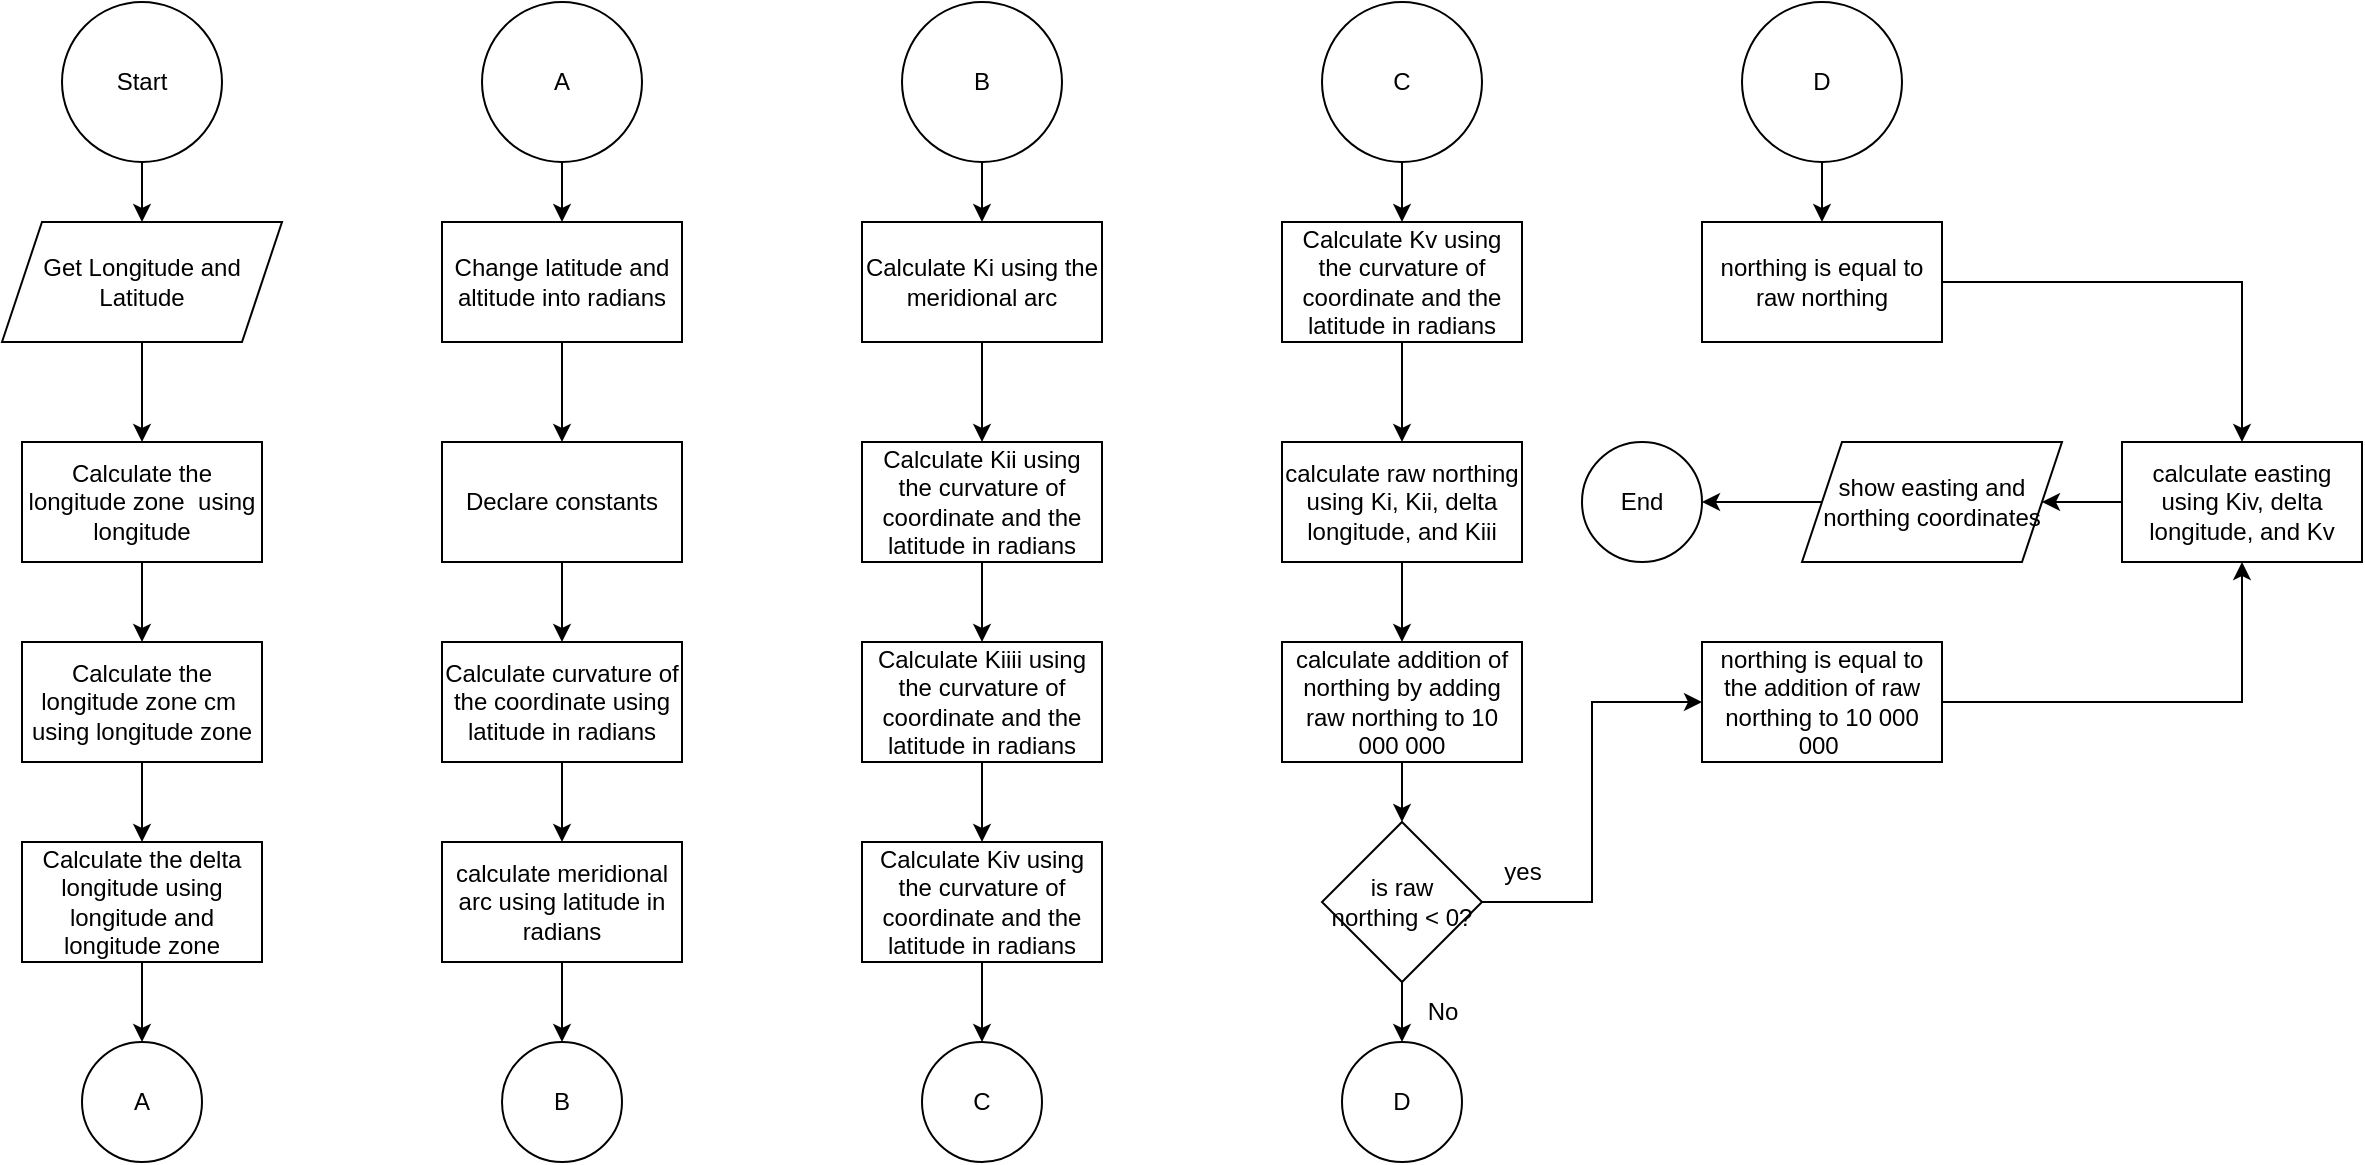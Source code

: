 <mxfile version="20.4.0" type="github">
  <diagram id="x3zPfgm4_c-Ik43X_LJ4" name="Page-1">
    <mxGraphModel dx="964" dy="621" grid="1" gridSize="10" guides="1" tooltips="1" connect="1" arrows="1" fold="1" page="1" pageScale="1" pageWidth="850" pageHeight="1100" math="0" shadow="0">
      <root>
        <mxCell id="0" />
        <mxCell id="1" parent="0" />
        <mxCell id="FE3DAwUlsIadKMjj8TfP-3" style="edgeStyle=orthogonalEdgeStyle;rounded=0;orthogonalLoop=1;jettySize=auto;html=1;entryX=0.5;entryY=0;entryDx=0;entryDy=0;" parent="1" source="FE3DAwUlsIadKMjj8TfP-1" target="FE3DAwUlsIadKMjj8TfP-2" edge="1">
          <mxGeometry relative="1" as="geometry" />
        </mxCell>
        <mxCell id="FE3DAwUlsIadKMjj8TfP-1" value="Start" style="ellipse;whiteSpace=wrap;html=1;aspect=fixed;" parent="1" vertex="1">
          <mxGeometry x="90" y="20" width="80" height="80" as="geometry" />
        </mxCell>
        <mxCell id="FE3DAwUlsIadKMjj8TfP-5" style="edgeStyle=orthogonalEdgeStyle;rounded=0;orthogonalLoop=1;jettySize=auto;html=1;entryX=0.5;entryY=0;entryDx=0;entryDy=0;" parent="1" source="FE3DAwUlsIadKMjj8TfP-2" target="FE3DAwUlsIadKMjj8TfP-4" edge="1">
          <mxGeometry relative="1" as="geometry" />
        </mxCell>
        <mxCell id="FE3DAwUlsIadKMjj8TfP-2" value="Get Longitude and Latitude" style="shape=parallelogram;perimeter=parallelogramPerimeter;whiteSpace=wrap;html=1;fixedSize=1;" parent="1" vertex="1">
          <mxGeometry x="60" y="130" width="140" height="60" as="geometry" />
        </mxCell>
        <mxCell id="FE3DAwUlsIadKMjj8TfP-7" style="edgeStyle=orthogonalEdgeStyle;rounded=0;orthogonalLoop=1;jettySize=auto;html=1;entryX=0.5;entryY=0;entryDx=0;entryDy=0;" parent="1" source="FE3DAwUlsIadKMjj8TfP-4" target="FE3DAwUlsIadKMjj8TfP-6" edge="1">
          <mxGeometry relative="1" as="geometry" />
        </mxCell>
        <mxCell id="FE3DAwUlsIadKMjj8TfP-4" value="Calculate the longitude zone&amp;nbsp; using longitude" style="rounded=0;whiteSpace=wrap;html=1;" parent="1" vertex="1">
          <mxGeometry x="70" y="240" width="120" height="60" as="geometry" />
        </mxCell>
        <mxCell id="FE3DAwUlsIadKMjj8TfP-9" style="edgeStyle=orthogonalEdgeStyle;rounded=0;orthogonalLoop=1;jettySize=auto;html=1;entryX=0.5;entryY=0;entryDx=0;entryDy=0;" parent="1" source="FE3DAwUlsIadKMjj8TfP-6" target="FE3DAwUlsIadKMjj8TfP-8" edge="1">
          <mxGeometry relative="1" as="geometry" />
        </mxCell>
        <mxCell id="FE3DAwUlsIadKMjj8TfP-6" value="Calculate the longitude zone cm&amp;nbsp; using longitude zone" style="rounded=0;whiteSpace=wrap;html=1;" parent="1" vertex="1">
          <mxGeometry x="70" y="340" width="120" height="60" as="geometry" />
        </mxCell>
        <mxCell id="FE3DAwUlsIadKMjj8TfP-13" style="edgeStyle=orthogonalEdgeStyle;rounded=0;orthogonalLoop=1;jettySize=auto;html=1;entryX=0.5;entryY=0;entryDx=0;entryDy=0;" parent="1" source="FE3DAwUlsIadKMjj8TfP-8" target="FE3DAwUlsIadKMjj8TfP-12" edge="1">
          <mxGeometry relative="1" as="geometry" />
        </mxCell>
        <mxCell id="FE3DAwUlsIadKMjj8TfP-8" value="Calculate the delta longitude using longitude and longitude zone" style="rounded=0;whiteSpace=wrap;html=1;" parent="1" vertex="1">
          <mxGeometry x="70" y="440" width="120" height="60" as="geometry" />
        </mxCell>
        <mxCell id="FE3DAwUlsIadKMjj8TfP-17" value="" style="edgeStyle=orthogonalEdgeStyle;rounded=0;orthogonalLoop=1;jettySize=auto;html=1;" parent="1" source="FE3DAwUlsIadKMjj8TfP-10" target="FE3DAwUlsIadKMjj8TfP-16" edge="1">
          <mxGeometry relative="1" as="geometry" />
        </mxCell>
        <mxCell id="FE3DAwUlsIadKMjj8TfP-10" value="Change latitude and altitude into radians" style="rounded=0;whiteSpace=wrap;html=1;" parent="1" vertex="1">
          <mxGeometry x="280" y="130" width="120" height="60" as="geometry" />
        </mxCell>
        <mxCell id="FE3DAwUlsIadKMjj8TfP-12" value="A" style="ellipse;whiteSpace=wrap;html=1;aspect=fixed;" parent="1" vertex="1">
          <mxGeometry x="100" y="540" width="60" height="60" as="geometry" />
        </mxCell>
        <mxCell id="FE3DAwUlsIadKMjj8TfP-15" style="edgeStyle=orthogonalEdgeStyle;rounded=0;orthogonalLoop=1;jettySize=auto;html=1;entryX=0.5;entryY=0;entryDx=0;entryDy=0;" parent="1" source="FE3DAwUlsIadKMjj8TfP-14" target="FE3DAwUlsIadKMjj8TfP-10" edge="1">
          <mxGeometry relative="1" as="geometry" />
        </mxCell>
        <mxCell id="FE3DAwUlsIadKMjj8TfP-14" value="A" style="ellipse;whiteSpace=wrap;html=1;aspect=fixed;" parent="1" vertex="1">
          <mxGeometry x="300" y="20" width="80" height="80" as="geometry" />
        </mxCell>
        <mxCell id="FE3DAwUlsIadKMjj8TfP-19" value="" style="edgeStyle=orthogonalEdgeStyle;rounded=0;orthogonalLoop=1;jettySize=auto;html=1;" parent="1" source="FE3DAwUlsIadKMjj8TfP-16" target="FE3DAwUlsIadKMjj8TfP-18" edge="1">
          <mxGeometry relative="1" as="geometry" />
        </mxCell>
        <mxCell id="FE3DAwUlsIadKMjj8TfP-16" value="Declare constants" style="whiteSpace=wrap;html=1;rounded=0;" parent="1" vertex="1">
          <mxGeometry x="280" y="240" width="120" height="60" as="geometry" />
        </mxCell>
        <mxCell id="FE3DAwUlsIadKMjj8TfP-22" value="" style="edgeStyle=orthogonalEdgeStyle;rounded=0;orthogonalLoop=1;jettySize=auto;html=1;" parent="1" source="FE3DAwUlsIadKMjj8TfP-18" target="FE3DAwUlsIadKMjj8TfP-21" edge="1">
          <mxGeometry relative="1" as="geometry" />
        </mxCell>
        <mxCell id="FE3DAwUlsIadKMjj8TfP-18" value="Calculate curvature of the coordinate using latitude in radians" style="whiteSpace=wrap;html=1;rounded=0;" parent="1" vertex="1">
          <mxGeometry x="280" y="340" width="120" height="60" as="geometry" />
        </mxCell>
        <mxCell id="FE3DAwUlsIadKMjj8TfP-26" style="edgeStyle=orthogonalEdgeStyle;rounded=0;orthogonalLoop=1;jettySize=auto;html=1;entryX=0.5;entryY=0;entryDx=0;entryDy=0;" parent="1" source="FE3DAwUlsIadKMjj8TfP-21" target="FE3DAwUlsIadKMjj8TfP-25" edge="1">
          <mxGeometry relative="1" as="geometry" />
        </mxCell>
        <mxCell id="FE3DAwUlsIadKMjj8TfP-21" value="calculate meridional arc using latitude in radians" style="whiteSpace=wrap;html=1;rounded=0;" parent="1" vertex="1">
          <mxGeometry x="280" y="440" width="120" height="60" as="geometry" />
        </mxCell>
        <mxCell id="FE3DAwUlsIadKMjj8TfP-25" value="B" style="ellipse;whiteSpace=wrap;html=1;aspect=fixed;" parent="1" vertex="1">
          <mxGeometry x="310" y="540" width="60" height="60" as="geometry" />
        </mxCell>
        <mxCell id="FE3DAwUlsIadKMjj8TfP-39" style="edgeStyle=orthogonalEdgeStyle;rounded=0;orthogonalLoop=1;jettySize=auto;html=1;" parent="1" source="FE3DAwUlsIadKMjj8TfP-27" target="FE3DAwUlsIadKMjj8TfP-28" edge="1">
          <mxGeometry relative="1" as="geometry" />
        </mxCell>
        <mxCell id="FE3DAwUlsIadKMjj8TfP-27" value="B" style="ellipse;whiteSpace=wrap;html=1;aspect=fixed;" parent="1" vertex="1">
          <mxGeometry x="510" y="20" width="80" height="80" as="geometry" />
        </mxCell>
        <mxCell id="FE3DAwUlsIadKMjj8TfP-31" value="" style="edgeStyle=orthogonalEdgeStyle;rounded=0;orthogonalLoop=1;jettySize=auto;html=1;" parent="1" source="FE3DAwUlsIadKMjj8TfP-28" target="FE3DAwUlsIadKMjj8TfP-30" edge="1">
          <mxGeometry relative="1" as="geometry" />
        </mxCell>
        <mxCell id="FE3DAwUlsIadKMjj8TfP-28" value="Calculate Ki using the meridional arc" style="rounded=0;whiteSpace=wrap;html=1;" parent="1" vertex="1">
          <mxGeometry x="490" y="130" width="120" height="60" as="geometry" />
        </mxCell>
        <mxCell id="FE3DAwUlsIadKMjj8TfP-33" value="" style="edgeStyle=orthogonalEdgeStyle;rounded=0;orthogonalLoop=1;jettySize=auto;html=1;" parent="1" source="FE3DAwUlsIadKMjj8TfP-30" target="FE3DAwUlsIadKMjj8TfP-32" edge="1">
          <mxGeometry relative="1" as="geometry" />
        </mxCell>
        <mxCell id="FE3DAwUlsIadKMjj8TfP-30" value="Calculate Kii using the curvature of coordinate and the latitude in radians" style="whiteSpace=wrap;html=1;rounded=0;" parent="1" vertex="1">
          <mxGeometry x="490" y="240" width="120" height="60" as="geometry" />
        </mxCell>
        <mxCell id="FE3DAwUlsIadKMjj8TfP-36" value="" style="edgeStyle=orthogonalEdgeStyle;rounded=0;orthogonalLoop=1;jettySize=auto;html=1;" parent="1" source="FE3DAwUlsIadKMjj8TfP-32" target="FE3DAwUlsIadKMjj8TfP-35" edge="1">
          <mxGeometry relative="1" as="geometry" />
        </mxCell>
        <mxCell id="FE3DAwUlsIadKMjj8TfP-32" value="Calculate Kiiii using the curvature of coordinate and the latitude in radians" style="whiteSpace=wrap;html=1;rounded=0;" parent="1" vertex="1">
          <mxGeometry x="490" y="340" width="120" height="60" as="geometry" />
        </mxCell>
        <mxCell id="FE3DAwUlsIadKMjj8TfP-38" style="edgeStyle=orthogonalEdgeStyle;rounded=0;orthogonalLoop=1;jettySize=auto;html=1;entryX=0.5;entryY=0;entryDx=0;entryDy=0;" parent="1" source="FE3DAwUlsIadKMjj8TfP-35" target="FE3DAwUlsIadKMjj8TfP-37" edge="1">
          <mxGeometry relative="1" as="geometry" />
        </mxCell>
        <mxCell id="FE3DAwUlsIadKMjj8TfP-35" value="Calculate Kiv using the curvature of coordinate and the latitude in radians" style="whiteSpace=wrap;html=1;rounded=0;" parent="1" vertex="1">
          <mxGeometry x="490" y="440" width="120" height="60" as="geometry" />
        </mxCell>
        <mxCell id="FE3DAwUlsIadKMjj8TfP-37" value="C" style="ellipse;whiteSpace=wrap;html=1;aspect=fixed;" parent="1" vertex="1">
          <mxGeometry x="520" y="540" width="60" height="60" as="geometry" />
        </mxCell>
        <mxCell id="FE3DAwUlsIadKMjj8TfP-41" value="" style="edgeStyle=orthogonalEdgeStyle;rounded=0;orthogonalLoop=1;jettySize=auto;html=1;" parent="1" source="FE3DAwUlsIadKMjj8TfP-42" target="FE3DAwUlsIadKMjj8TfP-44" edge="1">
          <mxGeometry relative="1" as="geometry" />
        </mxCell>
        <mxCell id="FE3DAwUlsIadKMjj8TfP-42" value="Calculate Kv using the curvature of coordinate and the latitude in radians" style="rounded=0;whiteSpace=wrap;html=1;" parent="1" vertex="1">
          <mxGeometry x="700" y="130" width="120" height="60" as="geometry" />
        </mxCell>
        <mxCell id="FE3DAwUlsIadKMjj8TfP-43" value="" style="edgeStyle=orthogonalEdgeStyle;rounded=0;orthogonalLoop=1;jettySize=auto;html=1;" parent="1" source="FE3DAwUlsIadKMjj8TfP-44" target="FE3DAwUlsIadKMjj8TfP-46" edge="1">
          <mxGeometry relative="1" as="geometry" />
        </mxCell>
        <mxCell id="FE3DAwUlsIadKMjj8TfP-44" value="calculate raw northing using Ki, Kii, delta longitude, and Kiii" style="whiteSpace=wrap;html=1;rounded=0;" parent="1" vertex="1">
          <mxGeometry x="700" y="240" width="120" height="60" as="geometry" />
        </mxCell>
        <mxCell id="FE3DAwUlsIadKMjj8TfP-56" value="" style="edgeStyle=orthogonalEdgeStyle;rounded=0;orthogonalLoop=1;jettySize=auto;html=1;" parent="1" source="FE3DAwUlsIadKMjj8TfP-46" target="FE3DAwUlsIadKMjj8TfP-53" edge="1">
          <mxGeometry relative="1" as="geometry" />
        </mxCell>
        <mxCell id="FE3DAwUlsIadKMjj8TfP-46" value="calculate addition of northing by adding raw northing to 10 000 000" style="whiteSpace=wrap;html=1;rounded=0;" parent="1" vertex="1">
          <mxGeometry x="700" y="340" width="120" height="60" as="geometry" />
        </mxCell>
        <mxCell id="FE3DAwUlsIadKMjj8TfP-52" style="edgeStyle=orthogonalEdgeStyle;rounded=0;orthogonalLoop=1;jettySize=auto;html=1;entryX=0.5;entryY=0;entryDx=0;entryDy=0;" parent="1" source="FE3DAwUlsIadKMjj8TfP-50" target="FE3DAwUlsIadKMjj8TfP-42" edge="1">
          <mxGeometry relative="1" as="geometry" />
        </mxCell>
        <mxCell id="FE3DAwUlsIadKMjj8TfP-50" value="C" style="ellipse;whiteSpace=wrap;html=1;aspect=fixed;" parent="1" vertex="1">
          <mxGeometry x="720" y="20" width="80" height="80" as="geometry" />
        </mxCell>
        <mxCell id="FE3DAwUlsIadKMjj8TfP-59" style="edgeStyle=orthogonalEdgeStyle;rounded=0;orthogonalLoop=1;jettySize=auto;html=1;exitX=0.5;exitY=1;exitDx=0;exitDy=0;" parent="1" source="FE3DAwUlsIadKMjj8TfP-53" target="FE3DAwUlsIadKMjj8TfP-58" edge="1">
          <mxGeometry relative="1" as="geometry" />
        </mxCell>
        <mxCell id="FE3DAwUlsIadKMjj8TfP-65" style="edgeStyle=orthogonalEdgeStyle;rounded=0;orthogonalLoop=1;jettySize=auto;html=1;entryX=0;entryY=0.5;entryDx=0;entryDy=0;" parent="1" source="FE3DAwUlsIadKMjj8TfP-53" target="FE3DAwUlsIadKMjj8TfP-64" edge="1">
          <mxGeometry relative="1" as="geometry" />
        </mxCell>
        <mxCell id="FE3DAwUlsIadKMjj8TfP-53" value="is raw northing &amp;lt; 0?" style="rhombus;whiteSpace=wrap;html=1;" parent="1" vertex="1">
          <mxGeometry x="720" y="430" width="80" height="80" as="geometry" />
        </mxCell>
        <mxCell id="FE3DAwUlsIadKMjj8TfP-58" value="D" style="ellipse;whiteSpace=wrap;html=1;aspect=fixed;" parent="1" vertex="1">
          <mxGeometry x="730" y="540" width="60" height="60" as="geometry" />
        </mxCell>
        <mxCell id="FE3DAwUlsIadKMjj8TfP-60" value="No" style="text;html=1;align=center;verticalAlign=middle;resizable=0;points=[];autosize=1;strokeColor=none;fillColor=none;" parent="1" vertex="1">
          <mxGeometry x="760" y="510" width="40" height="30" as="geometry" />
        </mxCell>
        <mxCell id="FE3DAwUlsIadKMjj8TfP-63" style="edgeStyle=orthogonalEdgeStyle;rounded=0;orthogonalLoop=1;jettySize=auto;html=1;" parent="1" source="FE3DAwUlsIadKMjj8TfP-61" target="FE3DAwUlsIadKMjj8TfP-62" edge="1">
          <mxGeometry relative="1" as="geometry" />
        </mxCell>
        <mxCell id="FE3DAwUlsIadKMjj8TfP-61" value="D" style="ellipse;whiteSpace=wrap;html=1;aspect=fixed;" parent="1" vertex="1">
          <mxGeometry x="930" y="20" width="80" height="80" as="geometry" />
        </mxCell>
        <mxCell id="FE3DAwUlsIadKMjj8TfP-69" value="" style="edgeStyle=orthogonalEdgeStyle;rounded=0;orthogonalLoop=1;jettySize=auto;html=1;" parent="1" source="FE3DAwUlsIadKMjj8TfP-62" target="FE3DAwUlsIadKMjj8TfP-68" edge="1">
          <mxGeometry relative="1" as="geometry" />
        </mxCell>
        <mxCell id="FE3DAwUlsIadKMjj8TfP-62" value="northing is equal to raw northing" style="rounded=0;whiteSpace=wrap;html=1;" parent="1" vertex="1">
          <mxGeometry x="910" y="130" width="120" height="60" as="geometry" />
        </mxCell>
        <mxCell id="FE3DAwUlsIadKMjj8TfP-70" style="edgeStyle=orthogonalEdgeStyle;rounded=0;orthogonalLoop=1;jettySize=auto;html=1;entryX=0.5;entryY=1;entryDx=0;entryDy=0;" parent="1" source="FE3DAwUlsIadKMjj8TfP-64" target="FE3DAwUlsIadKMjj8TfP-68" edge="1">
          <mxGeometry relative="1" as="geometry" />
        </mxCell>
        <mxCell id="FE3DAwUlsIadKMjj8TfP-64" value="northing is equal to the addition of raw northing to 10 000 000&amp;nbsp;" style="rounded=0;whiteSpace=wrap;html=1;" parent="1" vertex="1">
          <mxGeometry x="910" y="340" width="120" height="60" as="geometry" />
        </mxCell>
        <mxCell id="FE3DAwUlsIadKMjj8TfP-66" value="yes" style="text;html=1;align=center;verticalAlign=middle;resizable=0;points=[];autosize=1;strokeColor=none;fillColor=none;" parent="1" vertex="1">
          <mxGeometry x="800" y="440" width="40" height="30" as="geometry" />
        </mxCell>
        <mxCell id="fqsf9YERhMWyQk8-k7AU-4" style="edgeStyle=orthogonalEdgeStyle;rounded=0;orthogonalLoop=1;jettySize=auto;html=1;entryX=1;entryY=0.5;entryDx=0;entryDy=0;" edge="1" parent="1" source="FE3DAwUlsIadKMjj8TfP-68" target="fqsf9YERhMWyQk8-k7AU-3">
          <mxGeometry relative="1" as="geometry" />
        </mxCell>
        <mxCell id="FE3DAwUlsIadKMjj8TfP-68" value="calculate easting using Kiv, delta longitude, and Kv" style="whiteSpace=wrap;html=1;rounded=0;" parent="1" vertex="1">
          <mxGeometry x="1120" y="240" width="120" height="60" as="geometry" />
        </mxCell>
        <mxCell id="FE3DAwUlsIadKMjj8TfP-71" value="End" style="ellipse;whiteSpace=wrap;html=1;aspect=fixed;" parent="1" vertex="1">
          <mxGeometry x="850" y="240" width="60" height="60" as="geometry" />
        </mxCell>
        <mxCell id="fqsf9YERhMWyQk8-k7AU-5" style="edgeStyle=orthogonalEdgeStyle;rounded=0;orthogonalLoop=1;jettySize=auto;html=1;entryX=1;entryY=0.5;entryDx=0;entryDy=0;" edge="1" parent="1" source="fqsf9YERhMWyQk8-k7AU-3" target="FE3DAwUlsIadKMjj8TfP-71">
          <mxGeometry relative="1" as="geometry" />
        </mxCell>
        <mxCell id="fqsf9YERhMWyQk8-k7AU-3" value="show easting and northing coordinates" style="shape=parallelogram;perimeter=parallelogramPerimeter;whiteSpace=wrap;html=1;fixedSize=1;" vertex="1" parent="1">
          <mxGeometry x="960" y="240" width="130" height="60" as="geometry" />
        </mxCell>
      </root>
    </mxGraphModel>
  </diagram>
</mxfile>
